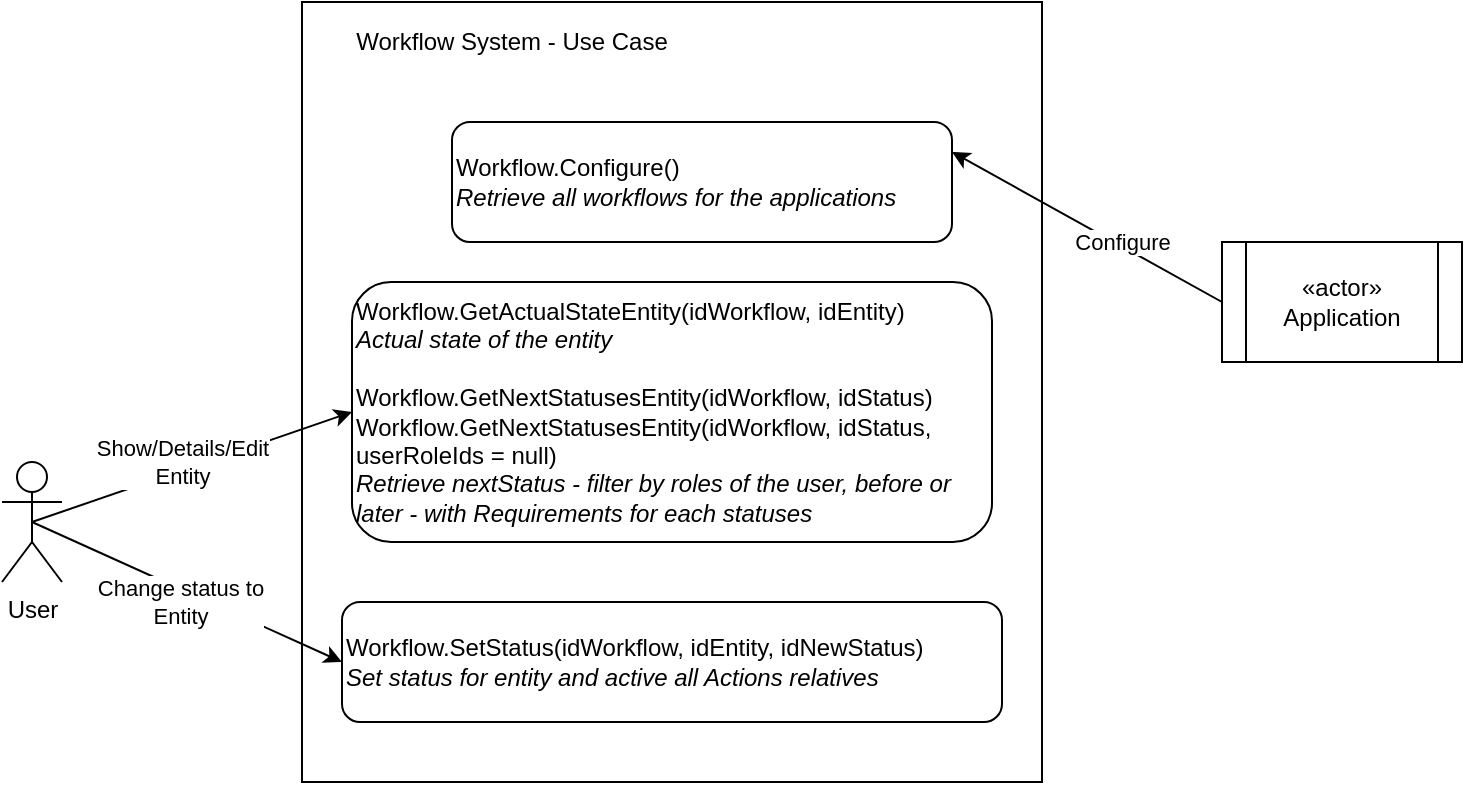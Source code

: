 <mxfile version="13.1.3">
    <diagram id="6hGFLwfOUW9BJ-s0fimq" name="Page-1">
        <mxGraphModel dx="657" dy="785" grid="1" gridSize="10" guides="1" tooltips="1" connect="1" arrows="1" fold="1" page="1" pageScale="1" pageWidth="827" pageHeight="1169" math="0" shadow="0">
            <root>
                <mxCell id="0"/>
                <mxCell id="1" parent="0"/>
                <mxCell id="3" value="" style="rounded=0;whiteSpace=wrap;html=1;" vertex="1" parent="1">
                    <mxGeometry x="180" y="120" width="370" height="390" as="geometry"/>
                </mxCell>
                <mxCell id="4" value="User" style="shape=umlActor;verticalLabelPosition=bottom;labelBackgroundColor=#ffffff;verticalAlign=top;html=1;outlineConnect=0;" vertex="1" parent="1">
                    <mxGeometry x="30" y="350" width="30" height="60" as="geometry"/>
                </mxCell>
                <mxCell id="7" value="«actor»&lt;br&gt;Application" style="shape=process;whiteSpace=wrap;html=1;backgroundOutline=1;" vertex="1" parent="1">
                    <mxGeometry x="640" y="240" width="120" height="60" as="geometry"/>
                </mxCell>
                <mxCell id="8" value="Workflow.Configure()&lt;br&gt;&lt;i&gt;Retrieve all workflows for the applications&lt;/i&gt;" style="rounded=1;whiteSpace=wrap;html=1;align=left;" vertex="1" parent="1">
                    <mxGeometry x="255" y="180" width="250" height="60" as="geometry"/>
                </mxCell>
                <mxCell id="9" value="" style="endArrow=classic;html=1;exitX=0;exitY=0.5;exitDx=0;exitDy=0;entryX=1;entryY=0.25;entryDx=0;entryDy=0;" edge="1" parent="1" source="7" target="8">
                    <mxGeometry width="50" height="50" relative="1" as="geometry">
                        <mxPoint x="410" y="340" as="sourcePoint"/>
                        <mxPoint x="460" y="290" as="targetPoint"/>
                    </mxGeometry>
                </mxCell>
                <mxCell id="10" value="Configure" style="edgeLabel;html=1;align=center;verticalAlign=middle;resizable=0;points=[];" vertex="1" connectable="0" parent="9">
                    <mxGeometry x="0.377" y="1" relative="1" as="geometry">
                        <mxPoint x="43.15" y="20.6" as="offset"/>
                    </mxGeometry>
                </mxCell>
                <mxCell id="11" value="Workflow System - Use Case" style="text;html=1;strokeColor=none;fillColor=none;align=center;verticalAlign=middle;whiteSpace=wrap;rounded=0;" vertex="1" parent="1">
                    <mxGeometry x="190" y="130" width="190" height="20" as="geometry"/>
                </mxCell>
                <mxCell id="12" value="Workflow.GetActualStateEntity(idWorkflow,&amp;nbsp;idEntity)&lt;br&gt;&lt;i&gt;Actual state of the entity&lt;/i&gt;&lt;br&gt;&lt;br&gt;Workflow.GetNextStatusesEntity(idWorkflow, idStatus)&lt;br&gt;Workflow.GetNextStatusesEntity(idWorkflow, idStatus, userRoleIds = null)&lt;br&gt;&lt;i&gt;Retrieve nextStatus - filter by roles of the user, before or later - with Requirements for each statuses&lt;/i&gt;" style="rounded=1;whiteSpace=wrap;html=1;align=left;" vertex="1" parent="1">
                    <mxGeometry x="205" y="260" width="320" height="130" as="geometry"/>
                </mxCell>
                <mxCell id="13" value="" style="endArrow=classic;html=1;exitX=0.5;exitY=0.5;exitDx=0;exitDy=0;exitPerimeter=0;entryX=0;entryY=0.5;entryDx=0;entryDy=0;" edge="1" parent="1" source="4" target="12">
                    <mxGeometry width="50" height="50" relative="1" as="geometry">
                        <mxPoint x="450" y="340" as="sourcePoint"/>
                        <mxPoint x="500" y="290" as="targetPoint"/>
                    </mxGeometry>
                </mxCell>
                <mxCell id="14" value="Show/Details/Edit&lt;br&gt;Entity" style="edgeLabel;html=1;align=center;verticalAlign=middle;resizable=0;points=[];" vertex="1" connectable="0" parent="13">
                    <mxGeometry x="-0.316" y="-1" relative="1" as="geometry">
                        <mxPoint x="19.83" y="-12.09" as="offset"/>
                    </mxGeometry>
                </mxCell>
                <mxCell id="15" value="" style="endArrow=classic;html=1;exitX=0.5;exitY=0.5;exitDx=0;exitDy=0;exitPerimeter=0;entryX=0;entryY=0.5;entryDx=0;entryDy=0;" edge="1" parent="1" source="4" target="17">
                    <mxGeometry width="50" height="50" relative="1" as="geometry">
                        <mxPoint x="55" y="170" as="sourcePoint"/>
                        <mxPoint x="215" y="335" as="targetPoint"/>
                    </mxGeometry>
                </mxCell>
                <mxCell id="16" value="Change status to&lt;br&gt;Entity" style="edgeLabel;html=1;align=center;verticalAlign=middle;resizable=0;points=[];" vertex="1" connectable="0" parent="15">
                    <mxGeometry x="-0.316" y="-1" relative="1" as="geometry">
                        <mxPoint x="21.3" y="15.08" as="offset"/>
                    </mxGeometry>
                </mxCell>
                <mxCell id="17" value="Workflow.SetStatus(idWorkflow, idEntity, idNewStatus)&lt;br&gt;&lt;i&gt;Set status for entity and active all Actions relatives&lt;/i&gt;" style="rounded=1;whiteSpace=wrap;html=1;align=left;" vertex="1" parent="1">
                    <mxGeometry x="200" y="420" width="330" height="60" as="geometry"/>
                </mxCell>
            </root>
        </mxGraphModel>
    </diagram>
</mxfile>